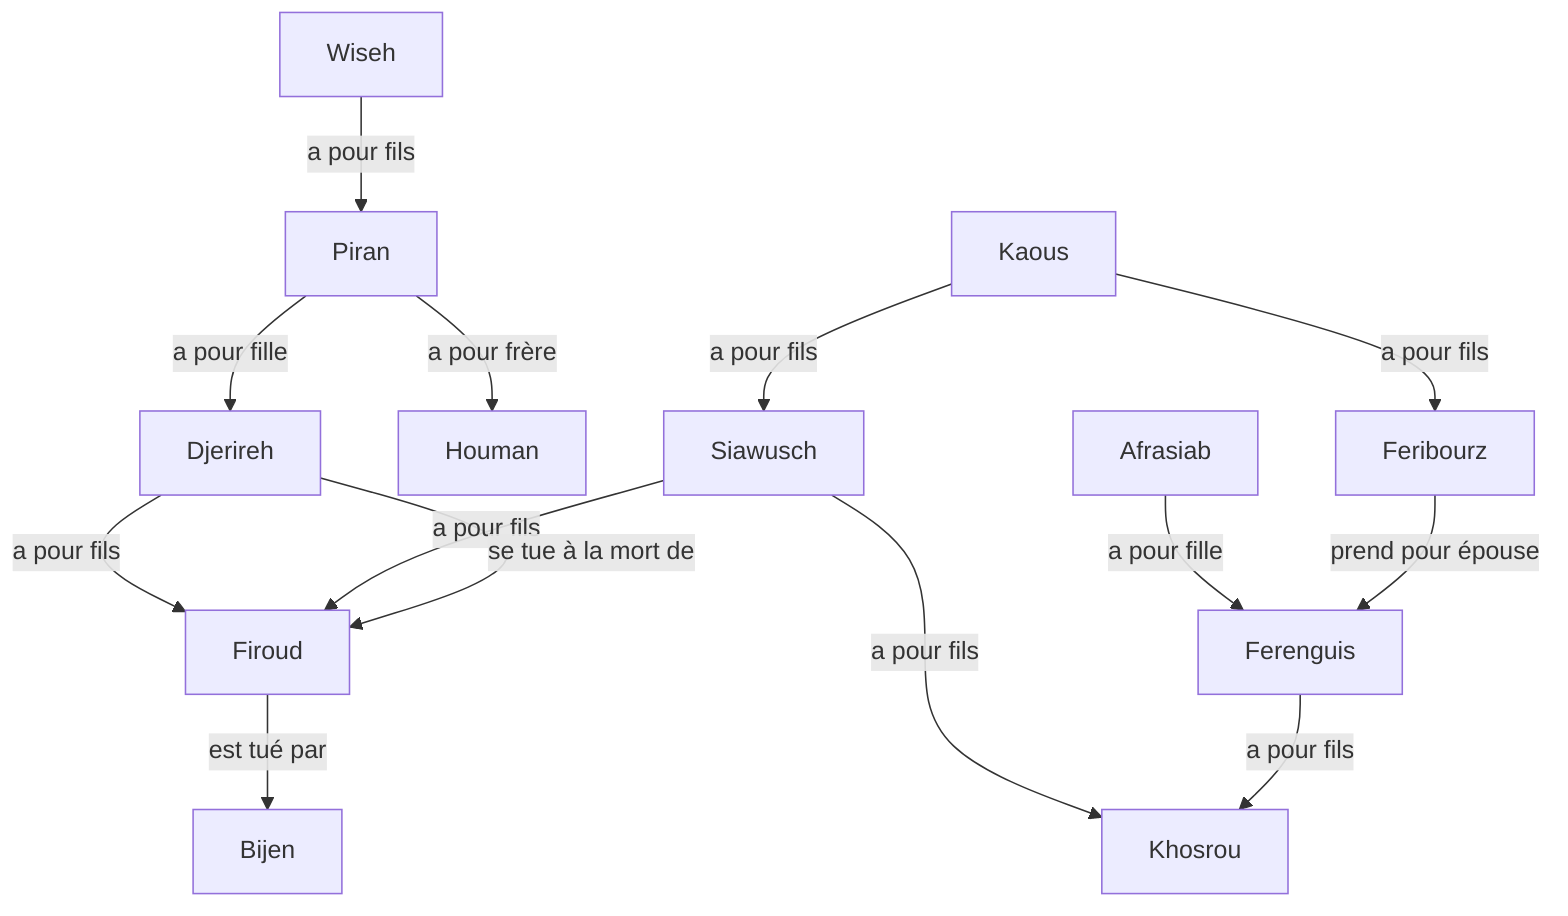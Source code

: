 graph TD
Afrasiab --a pour fille--> Ferenguis
Wiseh --a pour fils--> Piran
Piran --a pour frère-->Houman
Piran --a pour fille--> Djerireh
Kaous --a pour fils--> Feribourz
Kaous --a pour fils--> Siawusch
Siawusch --a pour fils--> Khosrou
Ferenguis --a pour fils--> Khosrou
Djerireh --a pour fils--> Firoud
Siawusch --a pour fils--> Firoud
Djerireh --se tue à la mort de--> Firoud
Firoud --est tué par--> Bijen
Feribourz --prend pour épouse --> Ferenguis
